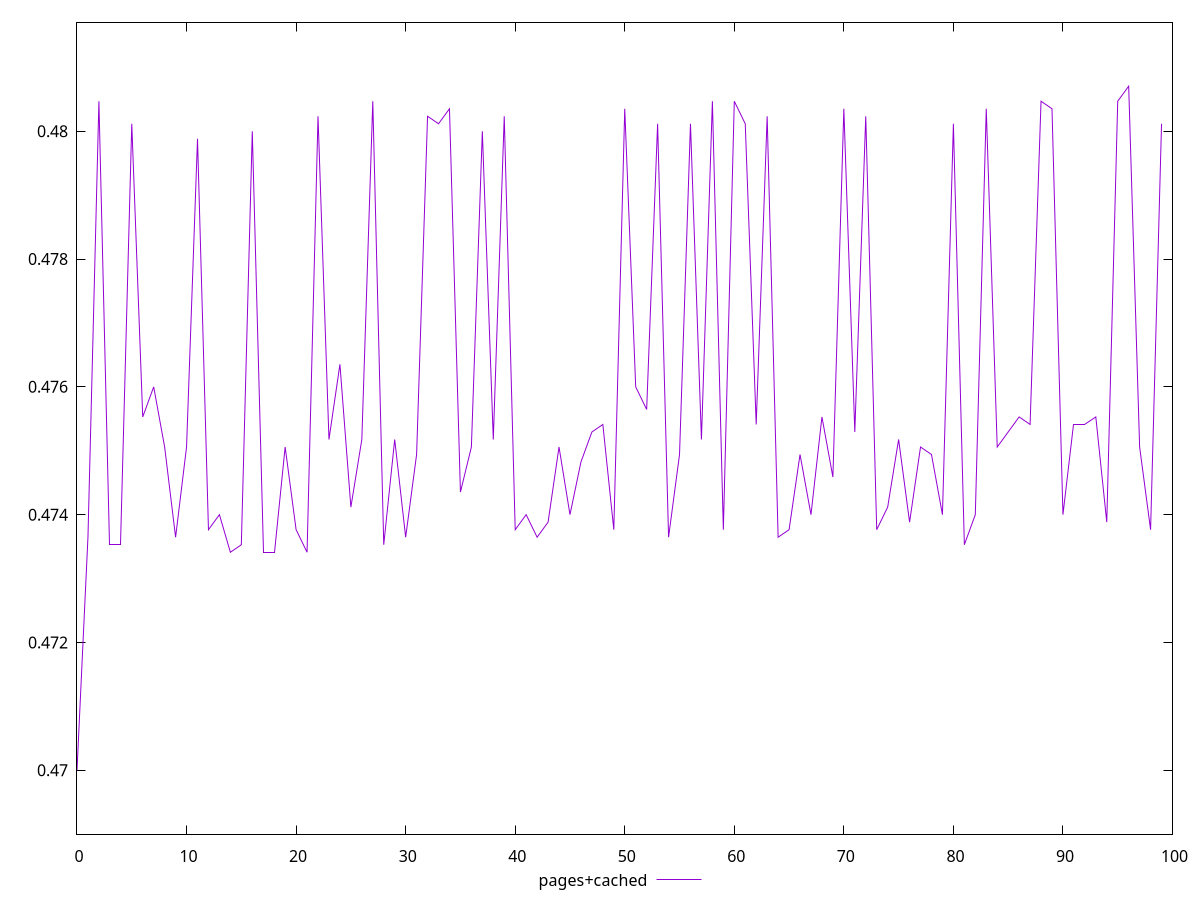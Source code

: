 $_pagesCached <<EOF
0.47
0.4736470588235294
0.4804705882352941
0.47352941176470587
0.47352941176470587
0.48011764705882354
0.47552941176470587
0.476
0.47505882352941176
0.4736470588235294
0.47505882352941176
0.4798823529411765
0.4737647058823529
0.474
0.47341176470588237
0.47352941176470587
0.48
0.47341176470588237
0.47341176470588237
0.47505882352941176
0.4737647058823529
0.47341176470588237
0.48023529411764704
0.4751764705882353
0.4763529411764706
0.47411764705882353
0.4751764705882353
0.4804705882352941
0.47352941176470587
0.4751764705882353
0.4736470588235294
0.47494117647058826
0.48023529411764704
0.48011764705882354
0.4803529411764706
0.4743529411764706
0.47505882352941176
0.48
0.4751764705882353
0.48023529411764704
0.4737647058823529
0.474
0.4736470588235294
0.4738823529411765
0.47505882352941176
0.474
0.4748235294117647
0.4752941176470588
0.47541176470588237
0.4737647058823529
0.4803529411764706
0.476
0.4756470588235294
0.48011764705882354
0.4736470588235294
0.47494117647058826
0.48011764705882354
0.4751764705882353
0.4804705882352941
0.4737647058823529
0.4804705882352941
0.48011764705882354
0.47541176470588237
0.48023529411764704
0.4736470588235294
0.4737647058823529
0.47494117647058826
0.474
0.47552941176470587
0.47458823529411764
0.4803529411764706
0.4752941176470588
0.48023529411764704
0.4737647058823529
0.47411764705882353
0.4751764705882353
0.4738823529411765
0.47505882352941176
0.47494117647058826
0.474
0.48011764705882354
0.47352941176470587
0.474
0.4803529411764706
0.47505882352941176
0.4752941176470588
0.47552941176470587
0.47541176470588237
0.4804705882352941
0.4803529411764706
0.474
0.47541176470588237
0.47541176470588237
0.47552941176470587
0.4738823529411765
0.4804705882352941
0.4807058823529412
0.47505882352941176
0.4737647058823529
0.48011764705882354
EOF
set key outside below
set terminal pngcairo
set output "report_00006_2020-11-02T20-21-41.718Z/render-blocking-resources/pages+cached//score.png"
set yrange [0.469:0.4817058823529412]
plot $_pagesCached title "pages+cached" with line ,